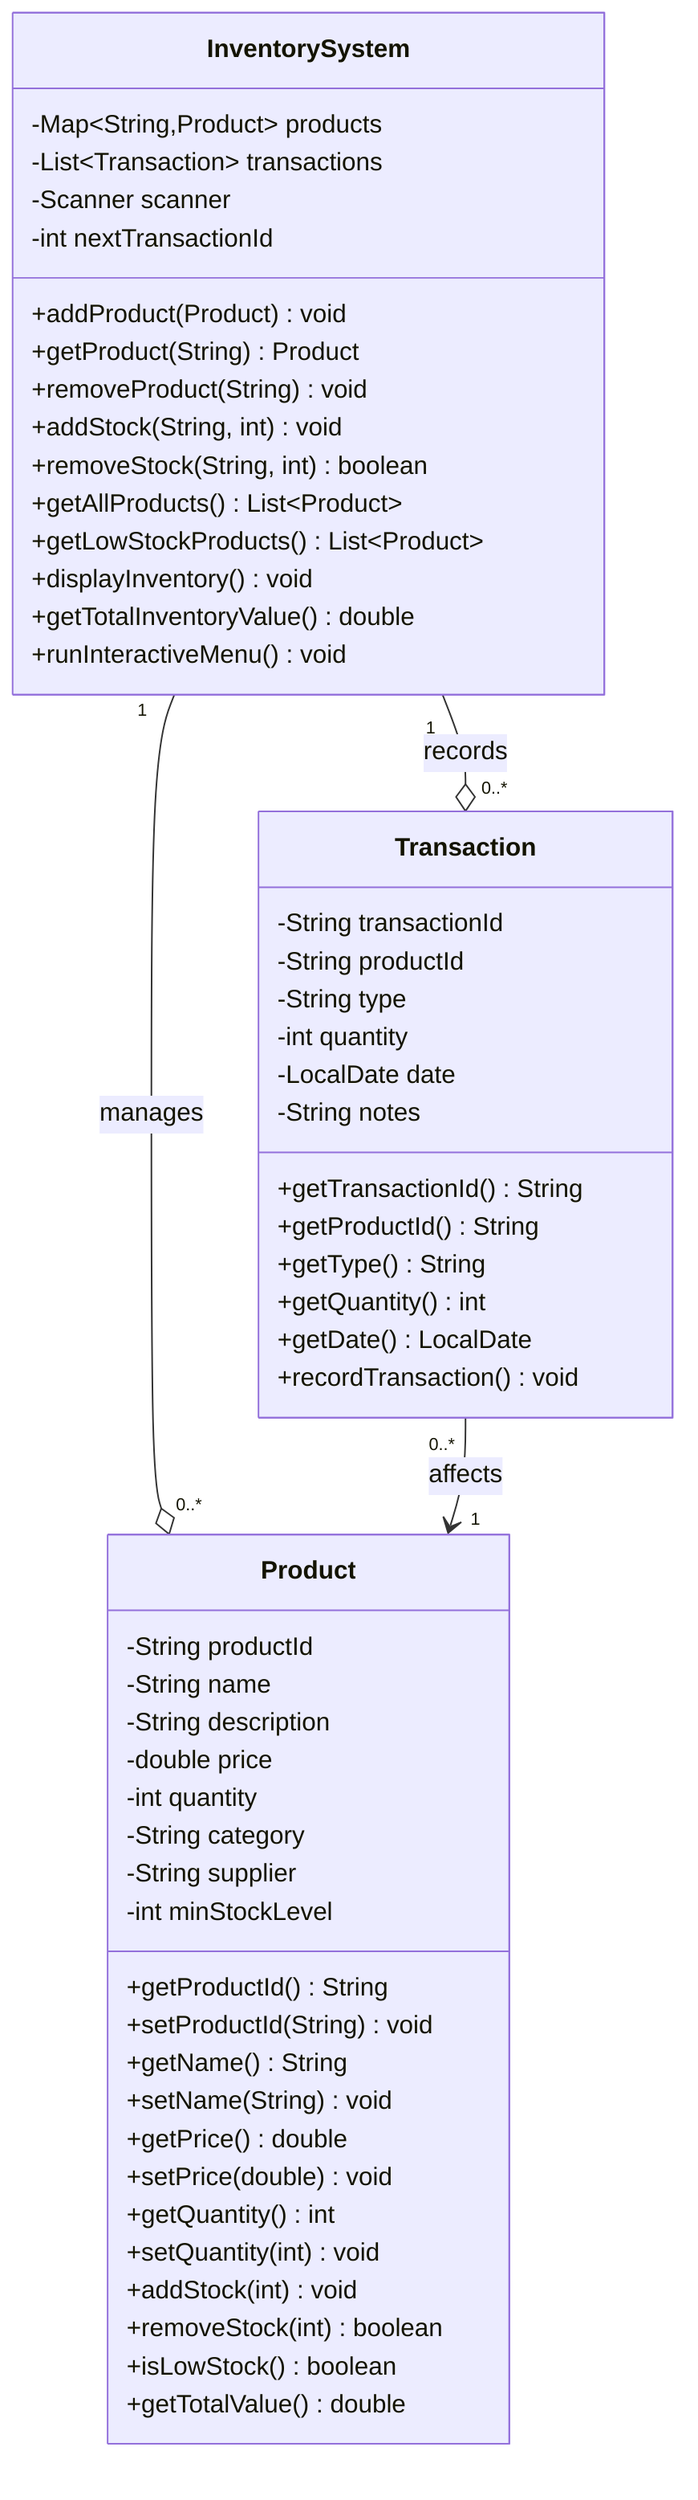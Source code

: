 classDiagram
  class Product {
    -String productId
    -String name
    -String description
    -double price
    -int quantity
    -String category
    -String supplier
    -int minStockLevel
    +getProductId() String
    +setProductId(String) void
    +getName() String
    +setName(String) void
    +getPrice() double
    +setPrice(double) void
    +getQuantity() int
    +setQuantity(int) void
    +addStock(int) void
    +removeStock(int) boolean
    +isLowStock() boolean
    +getTotalValue() double
  }

  class Transaction {
    -String transactionId
    -String productId
    -String type
    -int quantity
    -LocalDate date
    -String notes
    +getTransactionId() String
    +getProductId() String
    +getType() String
    +getQuantity() int
    +getDate() LocalDate
    +recordTransaction() void
  }

  class InventorySystem {
    -Map~String,Product~ products
    -List~Transaction~ transactions
    -Scanner scanner
    -int nextTransactionId
    +addProduct(Product) void
    +getProduct(String) Product
    +removeProduct(String) void
    +addStock(String, int) void
    +removeStock(String, int) boolean
    +getAllProducts() List~Product~
    +getLowStockProducts() List~Product~
    +displayInventory() void
    +getTotalInventoryValue() double
    +runInteractiveMenu() void
  }

  InventorySystem "1" --o "0..*" Product : manages
  InventorySystem "1" --o "0..*" Transaction : records
  Transaction "0..*" --> "1" Product : affects